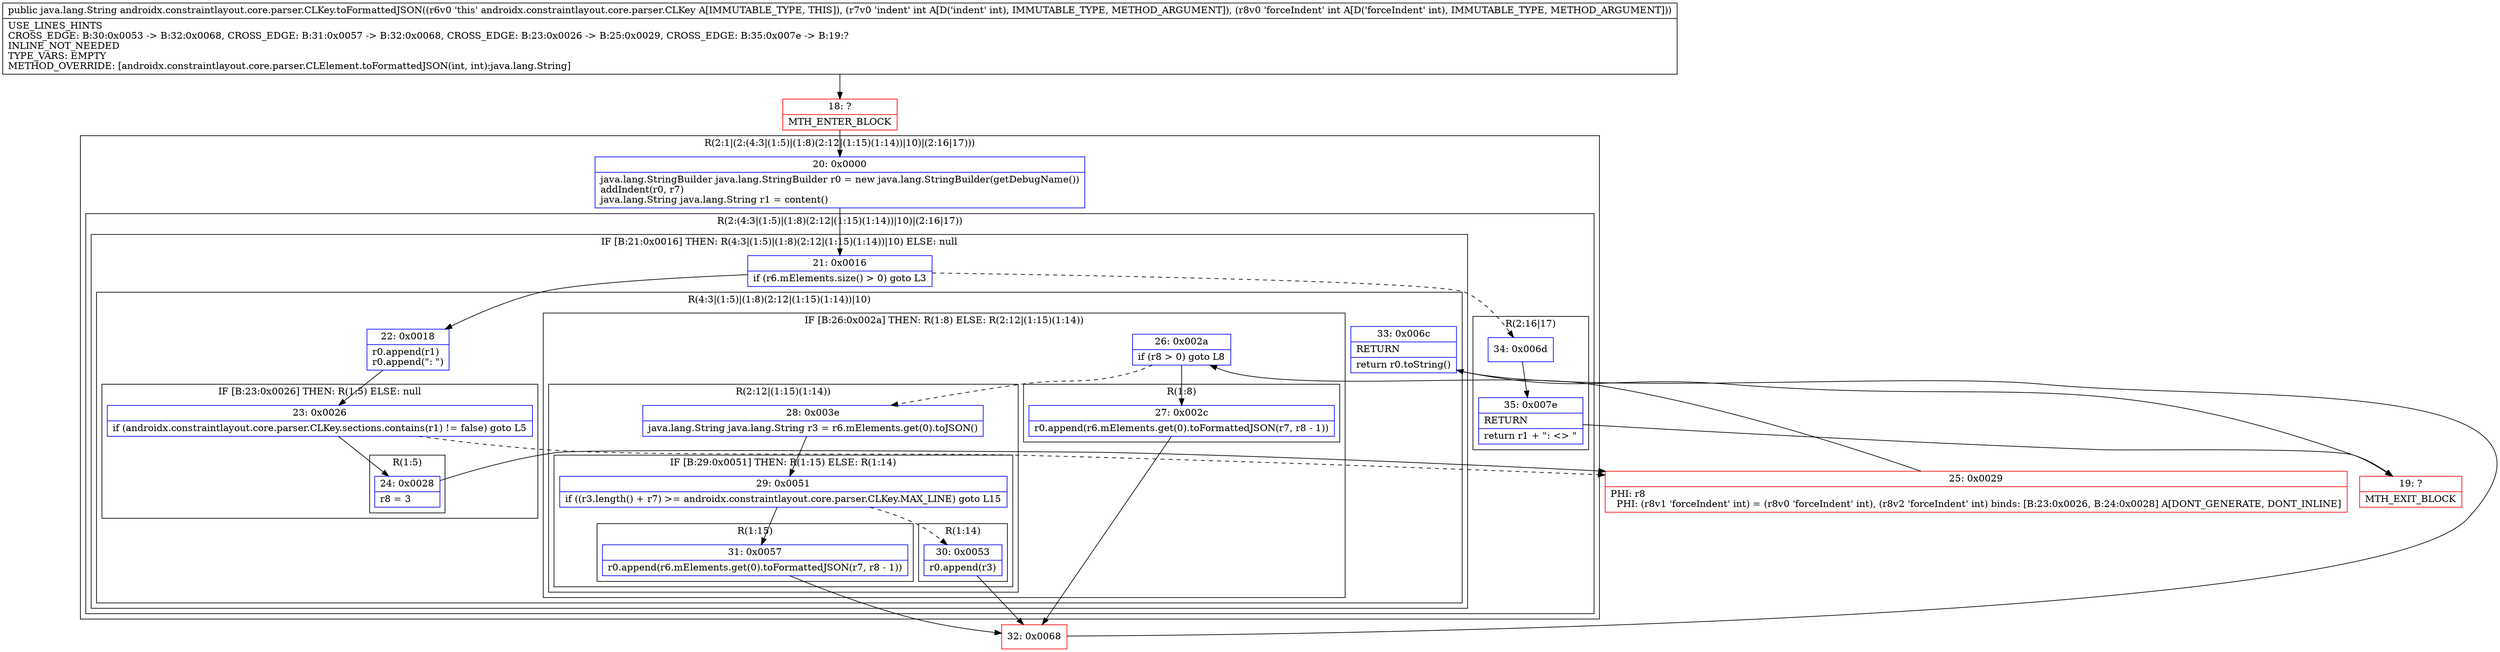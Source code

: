 digraph "CFG forandroidx.constraintlayout.core.parser.CLKey.toFormattedJSON(II)Ljava\/lang\/String;" {
subgraph cluster_Region_1618258917 {
label = "R(2:1|(2:(4:3|(1:5)|(1:8)(2:12|(1:15)(1:14))|10)|(2:16|17)))";
node [shape=record,color=blue];
Node_20 [shape=record,label="{20\:\ 0x0000|java.lang.StringBuilder java.lang.StringBuilder r0 = new java.lang.StringBuilder(getDebugName())\laddIndent(r0, r7)\ljava.lang.String java.lang.String r1 = content()\l}"];
subgraph cluster_Region_2008873852 {
label = "R(2:(4:3|(1:5)|(1:8)(2:12|(1:15)(1:14))|10)|(2:16|17))";
node [shape=record,color=blue];
subgraph cluster_IfRegion_2110863006 {
label = "IF [B:21:0x0016] THEN: R(4:3|(1:5)|(1:8)(2:12|(1:15)(1:14))|10) ELSE: null";
node [shape=record,color=blue];
Node_21 [shape=record,label="{21\:\ 0x0016|if (r6.mElements.size() \> 0) goto L3\l}"];
subgraph cluster_Region_59614669 {
label = "R(4:3|(1:5)|(1:8)(2:12|(1:15)(1:14))|10)";
node [shape=record,color=blue];
Node_22 [shape=record,label="{22\:\ 0x0018|r0.append(r1)\lr0.append(\": \")\l}"];
subgraph cluster_IfRegion_1033223506 {
label = "IF [B:23:0x0026] THEN: R(1:5) ELSE: null";
node [shape=record,color=blue];
Node_23 [shape=record,label="{23\:\ 0x0026|if (androidx.constraintlayout.core.parser.CLKey.sections.contains(r1) != false) goto L5\l}"];
subgraph cluster_Region_864312477 {
label = "R(1:5)";
node [shape=record,color=blue];
Node_24 [shape=record,label="{24\:\ 0x0028|r8 = 3\l}"];
}
}
subgraph cluster_IfRegion_598310381 {
label = "IF [B:26:0x002a] THEN: R(1:8) ELSE: R(2:12|(1:15)(1:14))";
node [shape=record,color=blue];
Node_26 [shape=record,label="{26\:\ 0x002a|if (r8 \> 0) goto L8\l}"];
subgraph cluster_Region_939834359 {
label = "R(1:8)";
node [shape=record,color=blue];
Node_27 [shape=record,label="{27\:\ 0x002c|r0.append(r6.mElements.get(0).toFormattedJSON(r7, r8 \- 1))\l}"];
}
subgraph cluster_Region_89978796 {
label = "R(2:12|(1:15)(1:14))";
node [shape=record,color=blue];
Node_28 [shape=record,label="{28\:\ 0x003e|java.lang.String java.lang.String r3 = r6.mElements.get(0).toJSON()\l}"];
subgraph cluster_IfRegion_274229039 {
label = "IF [B:29:0x0051] THEN: R(1:15) ELSE: R(1:14)";
node [shape=record,color=blue];
Node_29 [shape=record,label="{29\:\ 0x0051|if ((r3.length() + r7) \>= androidx.constraintlayout.core.parser.CLKey.MAX_LINE) goto L15\l}"];
subgraph cluster_Region_381051785 {
label = "R(1:15)";
node [shape=record,color=blue];
Node_31 [shape=record,label="{31\:\ 0x0057|r0.append(r6.mElements.get(0).toFormattedJSON(r7, r8 \- 1))\l}"];
}
subgraph cluster_Region_1398331705 {
label = "R(1:14)";
node [shape=record,color=blue];
Node_30 [shape=record,label="{30\:\ 0x0053|r0.append(r3)\l}"];
}
}
}
}
Node_33 [shape=record,label="{33\:\ 0x006c|RETURN\l|return r0.toString()\l}"];
}
}
subgraph cluster_Region_550724116 {
label = "R(2:16|17)";
node [shape=record,color=blue];
Node_34 [shape=record,label="{34\:\ 0x006d}"];
Node_35 [shape=record,label="{35\:\ 0x007e|RETURN\l|return r1 + \": \<\> \"\l}"];
}
}
}
Node_18 [shape=record,color=red,label="{18\:\ ?|MTH_ENTER_BLOCK\l}"];
Node_25 [shape=record,color=red,label="{25\:\ 0x0029|PHI: r8 \l  PHI: (r8v1 'forceIndent' int) = (r8v0 'forceIndent' int), (r8v2 'forceIndent' int) binds: [B:23:0x0026, B:24:0x0028] A[DONT_GENERATE, DONT_INLINE]\l}"];
Node_32 [shape=record,color=red,label="{32\:\ 0x0068}"];
Node_19 [shape=record,color=red,label="{19\:\ ?|MTH_EXIT_BLOCK\l}"];
MethodNode[shape=record,label="{public java.lang.String androidx.constraintlayout.core.parser.CLKey.toFormattedJSON((r6v0 'this' androidx.constraintlayout.core.parser.CLKey A[IMMUTABLE_TYPE, THIS]), (r7v0 'indent' int A[D('indent' int), IMMUTABLE_TYPE, METHOD_ARGUMENT]), (r8v0 'forceIndent' int A[D('forceIndent' int), IMMUTABLE_TYPE, METHOD_ARGUMENT]))  | USE_LINES_HINTS\lCROSS_EDGE: B:30:0x0053 \-\> B:32:0x0068, CROSS_EDGE: B:31:0x0057 \-\> B:32:0x0068, CROSS_EDGE: B:23:0x0026 \-\> B:25:0x0029, CROSS_EDGE: B:35:0x007e \-\> B:19:?\lINLINE_NOT_NEEDED\lTYPE_VARS: EMPTY\lMETHOD_OVERRIDE: [androidx.constraintlayout.core.parser.CLElement.toFormattedJSON(int, int):java.lang.String]\l}"];
MethodNode -> Node_18;Node_20 -> Node_21;
Node_21 -> Node_22;
Node_21 -> Node_34[style=dashed];
Node_22 -> Node_23;
Node_23 -> Node_24;
Node_23 -> Node_25[style=dashed];
Node_24 -> Node_25;
Node_26 -> Node_27;
Node_26 -> Node_28[style=dashed];
Node_27 -> Node_32;
Node_28 -> Node_29;
Node_29 -> Node_30[style=dashed];
Node_29 -> Node_31;
Node_31 -> Node_32;
Node_30 -> Node_32;
Node_33 -> Node_19;
Node_34 -> Node_35;
Node_35 -> Node_19;
Node_18 -> Node_20;
Node_25 -> Node_26;
Node_32 -> Node_33;
}

